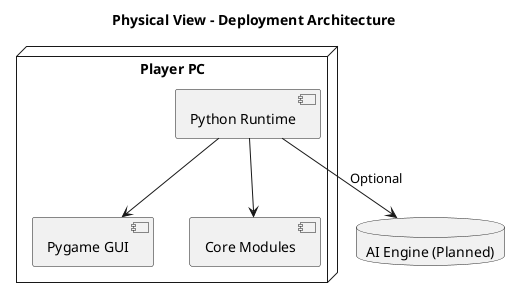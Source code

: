 @startuml
title Physical View - Deployment Architecture

node "Player PC" {
  [Python Runtime]
  [Pygame GUI]
  [Core Modules]
}

[Python Runtime] --> [Pygame GUI]
[Python Runtime] --> [Core Modules]

database "AI Engine (Planned)" as AI
[Python Runtime] --> AI : Optional
@enduml